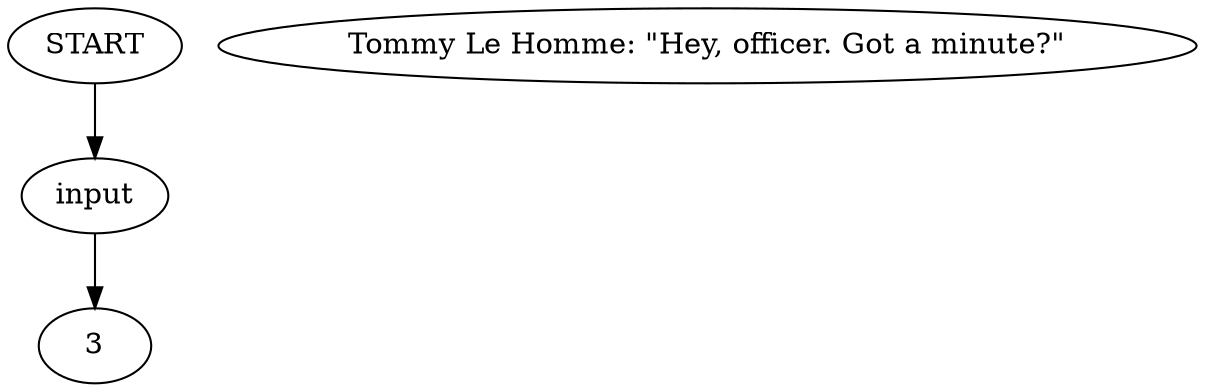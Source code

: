 # JAM / TOMMY barks
# tommy barks after jam mystery done
# ==================================================
digraph G {
	  0 [label="START"];
	  1 [label="input"];
	  2 [label="Tommy Le Homme: \"Hey, officer. Got a minute?\""];
	  0 -> 1
	  1 -> 3
}

